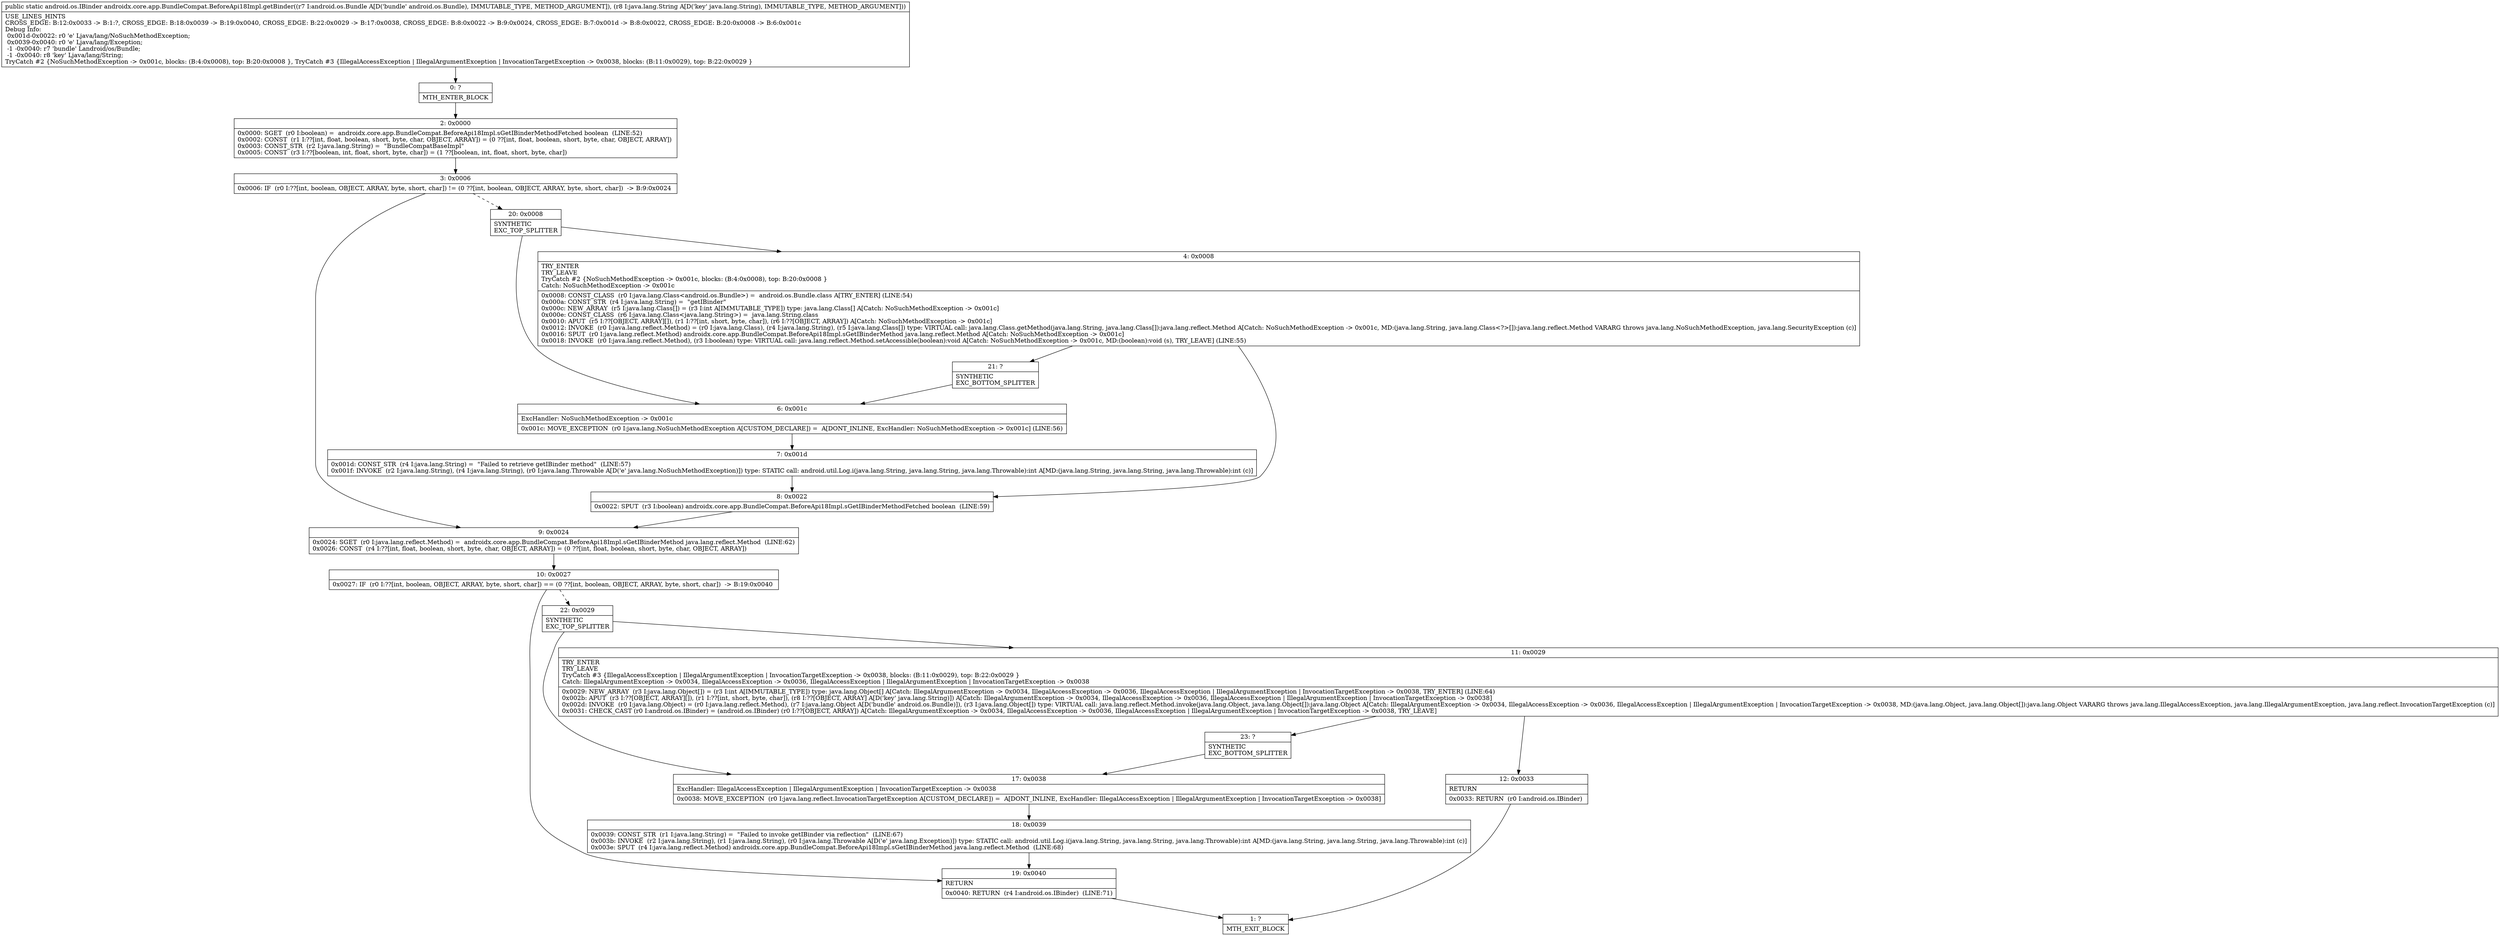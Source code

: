 digraph "CFG forandroidx.core.app.BundleCompat.BeforeApi18Impl.getBinder(Landroid\/os\/Bundle;Ljava\/lang\/String;)Landroid\/os\/IBinder;" {
Node_0 [shape=record,label="{0\:\ ?|MTH_ENTER_BLOCK\l}"];
Node_2 [shape=record,label="{2\:\ 0x0000|0x0000: SGET  (r0 I:boolean) =  androidx.core.app.BundleCompat.BeforeApi18Impl.sGetIBinderMethodFetched boolean  (LINE:52)\l0x0002: CONST  (r1 I:??[int, float, boolean, short, byte, char, OBJECT, ARRAY]) = (0 ??[int, float, boolean, short, byte, char, OBJECT, ARRAY]) \l0x0003: CONST_STR  (r2 I:java.lang.String) =  \"BundleCompatBaseImpl\" \l0x0005: CONST  (r3 I:??[boolean, int, float, short, byte, char]) = (1 ??[boolean, int, float, short, byte, char]) \l}"];
Node_3 [shape=record,label="{3\:\ 0x0006|0x0006: IF  (r0 I:??[int, boolean, OBJECT, ARRAY, byte, short, char]) != (0 ??[int, boolean, OBJECT, ARRAY, byte, short, char])  \-\> B:9:0x0024 \l}"];
Node_9 [shape=record,label="{9\:\ 0x0024|0x0024: SGET  (r0 I:java.lang.reflect.Method) =  androidx.core.app.BundleCompat.BeforeApi18Impl.sGetIBinderMethod java.lang.reflect.Method  (LINE:62)\l0x0026: CONST  (r4 I:??[int, float, boolean, short, byte, char, OBJECT, ARRAY]) = (0 ??[int, float, boolean, short, byte, char, OBJECT, ARRAY]) \l}"];
Node_10 [shape=record,label="{10\:\ 0x0027|0x0027: IF  (r0 I:??[int, boolean, OBJECT, ARRAY, byte, short, char]) == (0 ??[int, boolean, OBJECT, ARRAY, byte, short, char])  \-\> B:19:0x0040 \l}"];
Node_19 [shape=record,label="{19\:\ 0x0040|RETURN\l|0x0040: RETURN  (r4 I:android.os.IBinder)  (LINE:71)\l}"];
Node_1 [shape=record,label="{1\:\ ?|MTH_EXIT_BLOCK\l}"];
Node_22 [shape=record,label="{22\:\ 0x0029|SYNTHETIC\lEXC_TOP_SPLITTER\l}"];
Node_11 [shape=record,label="{11\:\ 0x0029|TRY_ENTER\lTRY_LEAVE\lTryCatch #3 \{IllegalAccessException \| IllegalArgumentException \| InvocationTargetException \-\> 0x0038, blocks: (B:11:0x0029), top: B:22:0x0029 \}\lCatch: IllegalArgumentException \-\> 0x0034, IllegalAccessException \-\> 0x0036, IllegalAccessException \| IllegalArgumentException \| InvocationTargetException \-\> 0x0038\l|0x0029: NEW_ARRAY  (r3 I:java.lang.Object[]) = (r3 I:int A[IMMUTABLE_TYPE]) type: java.lang.Object[] A[Catch: IllegalArgumentException \-\> 0x0034, IllegalAccessException \-\> 0x0036, IllegalAccessException \| IllegalArgumentException \| InvocationTargetException \-\> 0x0038, TRY_ENTER] (LINE:64)\l0x002b: APUT  (r3 I:??[OBJECT, ARRAY][]), (r1 I:??[int, short, byte, char]), (r8 I:??[OBJECT, ARRAY] A[D('key' java.lang.String)]) A[Catch: IllegalArgumentException \-\> 0x0034, IllegalAccessException \-\> 0x0036, IllegalAccessException \| IllegalArgumentException \| InvocationTargetException \-\> 0x0038]\l0x002d: INVOKE  (r0 I:java.lang.Object) = (r0 I:java.lang.reflect.Method), (r7 I:java.lang.Object A[D('bundle' android.os.Bundle)]), (r3 I:java.lang.Object[]) type: VIRTUAL call: java.lang.reflect.Method.invoke(java.lang.Object, java.lang.Object[]):java.lang.Object A[Catch: IllegalArgumentException \-\> 0x0034, IllegalAccessException \-\> 0x0036, IllegalAccessException \| IllegalArgumentException \| InvocationTargetException \-\> 0x0038, MD:(java.lang.Object, java.lang.Object[]):java.lang.Object VARARG throws java.lang.IllegalAccessException, java.lang.IllegalArgumentException, java.lang.reflect.InvocationTargetException (c)]\l0x0031: CHECK_CAST (r0 I:android.os.IBinder) = (android.os.IBinder) (r0 I:??[OBJECT, ARRAY]) A[Catch: IllegalArgumentException \-\> 0x0034, IllegalAccessException \-\> 0x0036, IllegalAccessException \| IllegalArgumentException \| InvocationTargetException \-\> 0x0038, TRY_LEAVE]\l}"];
Node_12 [shape=record,label="{12\:\ 0x0033|RETURN\l|0x0033: RETURN  (r0 I:android.os.IBinder) \l}"];
Node_23 [shape=record,label="{23\:\ ?|SYNTHETIC\lEXC_BOTTOM_SPLITTER\l}"];
Node_17 [shape=record,label="{17\:\ 0x0038|ExcHandler: IllegalAccessException \| IllegalArgumentException \| InvocationTargetException \-\> 0x0038\l|0x0038: MOVE_EXCEPTION  (r0 I:java.lang.reflect.InvocationTargetException A[CUSTOM_DECLARE]) =  A[DONT_INLINE, ExcHandler: IllegalAccessException \| IllegalArgumentException \| InvocationTargetException \-\> 0x0038]\l}"];
Node_18 [shape=record,label="{18\:\ 0x0039|0x0039: CONST_STR  (r1 I:java.lang.String) =  \"Failed to invoke getIBinder via reflection\"  (LINE:67)\l0x003b: INVOKE  (r2 I:java.lang.String), (r1 I:java.lang.String), (r0 I:java.lang.Throwable A[D('e' java.lang.Exception)]) type: STATIC call: android.util.Log.i(java.lang.String, java.lang.String, java.lang.Throwable):int A[MD:(java.lang.String, java.lang.String, java.lang.Throwable):int (c)]\l0x003e: SPUT  (r4 I:java.lang.reflect.Method) androidx.core.app.BundleCompat.BeforeApi18Impl.sGetIBinderMethod java.lang.reflect.Method  (LINE:68)\l}"];
Node_20 [shape=record,label="{20\:\ 0x0008|SYNTHETIC\lEXC_TOP_SPLITTER\l}"];
Node_4 [shape=record,label="{4\:\ 0x0008|TRY_ENTER\lTRY_LEAVE\lTryCatch #2 \{NoSuchMethodException \-\> 0x001c, blocks: (B:4:0x0008), top: B:20:0x0008 \}\lCatch: NoSuchMethodException \-\> 0x001c\l|0x0008: CONST_CLASS  (r0 I:java.lang.Class\<android.os.Bundle\>) =  android.os.Bundle.class A[TRY_ENTER] (LINE:54)\l0x000a: CONST_STR  (r4 I:java.lang.String) =  \"getIBinder\" \l0x000c: NEW_ARRAY  (r5 I:java.lang.Class[]) = (r3 I:int A[IMMUTABLE_TYPE]) type: java.lang.Class[] A[Catch: NoSuchMethodException \-\> 0x001c]\l0x000e: CONST_CLASS  (r6 I:java.lang.Class\<java.lang.String\>) =  java.lang.String.class \l0x0010: APUT  (r5 I:??[OBJECT, ARRAY][]), (r1 I:??[int, short, byte, char]), (r6 I:??[OBJECT, ARRAY]) A[Catch: NoSuchMethodException \-\> 0x001c]\l0x0012: INVOKE  (r0 I:java.lang.reflect.Method) = (r0 I:java.lang.Class), (r4 I:java.lang.String), (r5 I:java.lang.Class[]) type: VIRTUAL call: java.lang.Class.getMethod(java.lang.String, java.lang.Class[]):java.lang.reflect.Method A[Catch: NoSuchMethodException \-\> 0x001c, MD:(java.lang.String, java.lang.Class\<?\>[]):java.lang.reflect.Method VARARG throws java.lang.NoSuchMethodException, java.lang.SecurityException (c)]\l0x0016: SPUT  (r0 I:java.lang.reflect.Method) androidx.core.app.BundleCompat.BeforeApi18Impl.sGetIBinderMethod java.lang.reflect.Method A[Catch: NoSuchMethodException \-\> 0x001c]\l0x0018: INVOKE  (r0 I:java.lang.reflect.Method), (r3 I:boolean) type: VIRTUAL call: java.lang.reflect.Method.setAccessible(boolean):void A[Catch: NoSuchMethodException \-\> 0x001c, MD:(boolean):void (s), TRY_LEAVE] (LINE:55)\l}"];
Node_8 [shape=record,label="{8\:\ 0x0022|0x0022: SPUT  (r3 I:boolean) androidx.core.app.BundleCompat.BeforeApi18Impl.sGetIBinderMethodFetched boolean  (LINE:59)\l}"];
Node_21 [shape=record,label="{21\:\ ?|SYNTHETIC\lEXC_BOTTOM_SPLITTER\l}"];
Node_6 [shape=record,label="{6\:\ 0x001c|ExcHandler: NoSuchMethodException \-\> 0x001c\l|0x001c: MOVE_EXCEPTION  (r0 I:java.lang.NoSuchMethodException A[CUSTOM_DECLARE]) =  A[DONT_INLINE, ExcHandler: NoSuchMethodException \-\> 0x001c] (LINE:56)\l}"];
Node_7 [shape=record,label="{7\:\ 0x001d|0x001d: CONST_STR  (r4 I:java.lang.String) =  \"Failed to retrieve getIBinder method\"  (LINE:57)\l0x001f: INVOKE  (r2 I:java.lang.String), (r4 I:java.lang.String), (r0 I:java.lang.Throwable A[D('e' java.lang.NoSuchMethodException)]) type: STATIC call: android.util.Log.i(java.lang.String, java.lang.String, java.lang.Throwable):int A[MD:(java.lang.String, java.lang.String, java.lang.Throwable):int (c)]\l}"];
MethodNode[shape=record,label="{public static android.os.IBinder androidx.core.app.BundleCompat.BeforeApi18Impl.getBinder((r7 I:android.os.Bundle A[D('bundle' android.os.Bundle), IMMUTABLE_TYPE, METHOD_ARGUMENT]), (r8 I:java.lang.String A[D('key' java.lang.String), IMMUTABLE_TYPE, METHOD_ARGUMENT]))  | USE_LINES_HINTS\lCROSS_EDGE: B:12:0x0033 \-\> B:1:?, CROSS_EDGE: B:18:0x0039 \-\> B:19:0x0040, CROSS_EDGE: B:22:0x0029 \-\> B:17:0x0038, CROSS_EDGE: B:8:0x0022 \-\> B:9:0x0024, CROSS_EDGE: B:7:0x001d \-\> B:8:0x0022, CROSS_EDGE: B:20:0x0008 \-\> B:6:0x001c\lDebug Info:\l  0x001d\-0x0022: r0 'e' Ljava\/lang\/NoSuchMethodException;\l  0x0039\-0x0040: r0 'e' Ljava\/lang\/Exception;\l  \-1 \-0x0040: r7 'bundle' Landroid\/os\/Bundle;\l  \-1 \-0x0040: r8 'key' Ljava\/lang\/String;\lTryCatch #2 \{NoSuchMethodException \-\> 0x001c, blocks: (B:4:0x0008), top: B:20:0x0008 \}, TryCatch #3 \{IllegalAccessException \| IllegalArgumentException \| InvocationTargetException \-\> 0x0038, blocks: (B:11:0x0029), top: B:22:0x0029 \}\l}"];
MethodNode -> Node_0;Node_0 -> Node_2;
Node_2 -> Node_3;
Node_3 -> Node_9;
Node_3 -> Node_20[style=dashed];
Node_9 -> Node_10;
Node_10 -> Node_19;
Node_10 -> Node_22[style=dashed];
Node_19 -> Node_1;
Node_22 -> Node_11;
Node_22 -> Node_17;
Node_11 -> Node_12;
Node_11 -> Node_23;
Node_12 -> Node_1;
Node_23 -> Node_17;
Node_17 -> Node_18;
Node_18 -> Node_19;
Node_20 -> Node_4;
Node_20 -> Node_6;
Node_4 -> Node_8;
Node_4 -> Node_21;
Node_8 -> Node_9;
Node_21 -> Node_6;
Node_6 -> Node_7;
Node_7 -> Node_8;
}

